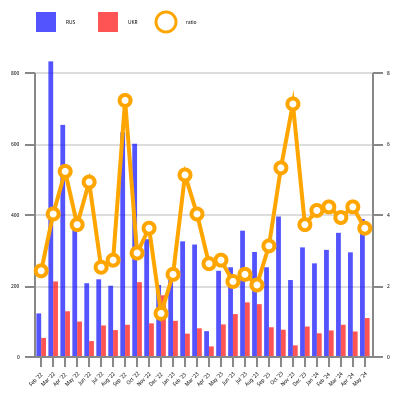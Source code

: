 {
	"$schema": "https://vega.github.io/schema/vega/v5.json",
	"autosize": {
		"type": "fit",
		"contains": "padding"
	},
	"background": null,
	"padding": 5,
	"style": "cell",
	"data": [
		{
			"name": "source_0",
			"values": "\"month\",\"ru\",\"ua\"\n\"2022-02\",\"120\",\"51\"\n\"2022-03\",\"830\",\"210\"\n\"2022-04\",\"651\",\"126\"\n\"2022-05\",\"362\",\"97\"\n\"2022-06\",\"205\",\"42\"\n\"2022-07\",\"216\",\"86\"\n\"2022-08\",\"198\",\"73\"\n\"2022-09\",\"630\",\"88\"\n\"2022-10\",\"598\",\"208\"\n\"2022-11\",\"329\",\"92\"\n\"2022-12\",\"200\",\"171\"\n\"2023-01\",\"231\",\"99\"\n\"2023-02\",\"323\",\"63\"\n\"2023-03\",\"314\",\"78\"\n\"2023-04\",\"70\",\"27\"\n\"2023-05\",\"240\",\"89\"\n\"2023-06\",\"250\",\"118\"\n\"2023-07\",\"353\",\"151\"\n\"2023-08\",\"293\",\"146\"\n\"2023-09\",\"250\",\"81\"\n\"2023-10\",\"393\",\"74\"\n\"2023-11\",\"214\",\"30\"\n\"2023-12\",\"306\",\"83\"\n\"2024-01\",\"261\",\"64\"\n\"2024-02\",\"299\",\"72\"\n\"2024-03\",\"347\",\"88\"\n\"2024-04\",\"292\",\"69\"\n\"2024-05\",\"386\",\"107\"",
			"format": {
				"type": "csv"
			}
		},
		{
			"name": "data_0",
			"source": "source_0",
			"transform": [
				{
					"type": "formula",
					"expr": "toDate(datum[\"month\"])",
					"as": "month"
				},
				{
					"type": "formula",
					"expr": "format(datum.ru/datum.ua, '.1f')",
					"as": "ratio"
				},
				{
					"type": "formula",
					"expr": "'RUS'",
					"as": "-RUS-"
				},
				{
					"type": "formula",
					"expr": "'UKR'",
					"as": "-UKR-"
				},
				{
					"type": "formula",
					"expr": "'ratio'",
					"as": "-RAT-"
				},
				{
					"field": "month",
					"type": "timeunit",
					"units": [
						"year",
						"month"
					],
					"as": [
						"yearmonth_month",
						"yearmonth_month_end"
					]
				}
			]
		},
		{
			"name": "data_1",
			"source": "data_0",
			"transform": [
				{
					"type": "aggregate",
					"groupby": [
						"yearmonth_month",
						"-RAT-",
						"ratio"
					],
					"ops": [
						"sum"
					],
					"fields": [
						"ratio"
					],
					"as": [
						"sum_ratio"
					]
				}
			]
		},
		{
			"name": "data_2",
			"source": "data_0",
			"transform": [
				{
					"type": "aggregate",
					"groupby": [
						"yearmonth_month",
						"-RUS-",
						"ru"
					],
					"ops": [
						"sum"
					],
					"fields": [
						"ru"
					],
					"as": [
						"sum_ru"
					]
				}
			]
		},
		{
			"name": "data_3",
			"source": "data_0",
			"transform": [
				{
					"type": "aggregate",
					"groupby": [
						"yearmonth_month",
						"-UKR-",
						"ua"
					],
					"ops": [
						"sum"
					],
					"fields": [
						"ua"
					],
					"as": [
						"sum_ua"
					]
				}
			]
		}
	],
	"signals": [
		{
			"name": "width",
			"init": "isFinite(containerSize()[0]) ? containerSize()[0] : 200",
			"on": [
				{
					"update": "isFinite(containerSize()[0]) ? containerSize()[0] : 200",
					"events": "window:resize"
				}
			]
		},
		{
			"name": "height",
			"init": "isFinite(containerSize()[1]) ? containerSize()[1] : 200",
			"on": [
				{
					"update": "isFinite(containerSize()[1]) ? containerSize()[1] : 200",
					"events": "window:resize"
				}
			]
		},
		{
			"name": "fontSize",
			"update": "width/70"
		}
	],
	"marks": [
		{
			"name": "layer_0_layer_0_marks",
			"type": "rect",
			"style": [
				"bar"
			],
			"from": {
				"data": "data_2"
			},
			"encode": {
				"update": {
					"fill": {
						"scale": "color",
						"field": "-RUS-"
					},
					"tooltip": {
						"signal": "isValid(datum[\"ru\"]) ? datum[\"ru\"] : \"\"+datum[\"ru\"]"
					},
					"ariaRoleDescription": {
						"value": "bar"
					},
					"description": {
						"signal": "\"month (year-month): \" + (timeFormat(datum[\"yearmonth_month\"], '%b `%y')) + \"; Sum of ru: \" + (format(datum[\"sum_ru\"], \"\")) + \"; -RUS-: \" + (isValid(datum[\"-RUS-\"]) ? datum[\"-RUS-\"] : \"\"+datum[\"-RUS-\"]) + \"; ru: \" + (isValid(datum[\"ru\"]) ? datum[\"ru\"] : \"\"+datum[\"ru\"])"
					},
					"x": {
						"scale": "x",
						"field": "yearmonth_month",
						"offset": {
							"scale": "xOffset",
							"field": "-RUS-"
						}
					},
					"width": {
						"signal": "max(0.25, bandwidth('xOffset'))"
					},
					"y": [
						{
							"test": "!isValid(datum[\"sum_ru\"]) || !isFinite(+datum[\"sum_ru\"])",
							"field": {
								"group": "height"
							}
						},
						{
							"scale": "layer_0_y",
							"field": "sum_ru"
						}
					],
					"y2": {
						"scale": "layer_0_y",
						"value": 0
					}
				}
			}
		},
		{
			"name": "layer_0_layer_1_marks",
			"type": "rect",
			"style": [
				"bar"
			],
			"from": {
				"data": "data_3"
			},
			"encode": {
				"update": {
					"fill": {
						"scale": "color",
						"field": "-UKR-"
					},
					"tooltip": {
						"signal": "isValid(datum[\"ua\"]) ? datum[\"ua\"] : \"\"+datum[\"ua\"]"
					},
					"ariaRoleDescription": {
						"value": "bar"
					},
					"description": {
						"signal": "\"month (year-month): \" + (timeFormat(datum[\"yearmonth_month\"], '%b `%y')) + \"; Sum of ua: \" + (format(datum[\"sum_ua\"], \"\")) + \"; -UKR-: \" + (isValid(datum[\"-UKR-\"]) ? datum[\"-UKR-\"] : \"\"+datum[\"-UKR-\"]) + \"; ua: \" + (isValid(datum[\"ua\"]) ? datum[\"ua\"] : \"\"+datum[\"ua\"])"
					},
					"x": {
						"scale": "x",
						"field": "yearmonth_month",
						"offset": {
							"scale": "xOffset",
							"field": "-UKR-"
						}
					},
					"width": {
						"signal": "max(0.25, bandwidth('xOffset'))"
					},
					"y": [
						{
							"test": "!isValid(datum[\"sum_ua\"]) || !isFinite(+datum[\"sum_ua\"])",
							"field": {
								"group": "height"
							}
						},
						{
							"scale": "layer_0_y",
							"field": "sum_ua"
						}
					],
					"y2": {
						"scale": "layer_0_y",
						"value": 0
					}
				}
			}
		},
		{
			"name": "layer_1_layer_0_pathgroup",
			"type": "group",
			"from": {
				"facet": {
					"name": "faceted_path_layer_1_layer_0_main",
					"data": "data_1",
					"groupby": [
						"-RAT-"
					]
				}
			},
			"encode": {
				"update": {
					"width": {
						"field": {
							"group": "width"
						}
					},
					"height": {
						"field": {
							"group": "height"
						}
					}
				}
			},
			"marks": [
				{
					"name": "layer_1_layer_0_marks",
					"type": "line",
					"style": [
						"line"
					],
					"sort": {
						"field": "datum[\"yearmonth_month\"]"
					},
					"from": {
						"data": "faceted_path_layer_1_layer_0_main"
					},
					"encode": {
						"update": {
							"stroke": {
								"scale": "stroke",
								"field": "-RAT-"
							},
							"tooltip": {
								"signal": "isValid(datum[\"ratio\"]) ? datum[\"ratio\"] : \"\"+datum[\"ratio\"]"
							},
							"description": {
								"signal": "\"month (year-month): \" + (timeFormat(datum[\"yearmonth_month\"], '%b `%y')) + \"; Sum of ratio: \" + (format(datum[\"sum_ratio\"], \"\")) + \"; -RAT-: \" + (isValid(datum[\"-RAT-\"]) ? datum[\"-RAT-\"] : \"\"+datum[\"-RAT-\"]) + \"; ratio: \" + (isValid(datum[\"ratio\"]) ? datum[\"ratio\"] : \"\"+datum[\"ratio\"])"
							},
							"x": {
								"scale": "x",
								"field": "yearmonth_month",
								"band": 0.5
							},
							"y": [
								{
									"test": "!isValid(datum[\"sum_ratio\"]) || !isFinite(+datum[\"sum_ratio\"])",
									"field": {
										"group": "height"
									}
								},
								{
									"scale": "layer_1_y",
									"field": "sum_ratio"
								}
							]
						}
					}
				}
			]
		},
		{
			"name": "layer_1_layer_1_marks",
			"type": "symbol",
			"style": [
				"point"
			],
			"from": {
				"data": "data_1"
			},
			"encode": {
				"update": {
					"opacity": {
						"value": 1
					},
					"fill": {
						"value": "white"
					},
					"stroke": {
						"scale": "stroke",
						"field": "-RAT-"
					},
					"tooltip": {
						"signal": "isValid(datum[\"ratio\"]) ? datum[\"ratio\"] : \"\"+datum[\"ratio\"]"
					},
					"ariaRoleDescription": {
						"value": "point"
					},
					"description": {
						"signal": "\"month (year-month): \" + (timeFormat(datum[\"yearmonth_month\"], '%b `%y')) + \"; Sum of ratio: \" + (format(datum[\"sum_ratio\"], \"\")) + \"; -RAT-: \" + (isValid(datum[\"-RAT-\"]) ? datum[\"-RAT-\"] : \"\"+datum[\"-RAT-\"]) + \"; ratio: \" + (isValid(datum[\"ratio\"]) ? datum[\"ratio\"] : \"\"+datum[\"ratio\"])"
					},
					"x": {
						"scale": "x",
						"field": "yearmonth_month",
						"band": 0.5
					},
					"y": [
						{
							"test": "!isValid(datum[\"sum_ratio\"]) || !isFinite(+datum[\"sum_ratio\"])",
							"field": {
								"group": "height"
							}
						},
						{
							"scale": "layer_1_y",
							"field": "sum_ratio"
						}
					]
				}
			}
		}
	],
	"scales": [
		{
			"name": "x",
			"type": "band",
			"domain": {
				"fields": [
					{
						"data": "data_2",
						"field": "yearmonth_month"
					},
					{
						"data": "data_3",
						"field": "yearmonth_month"
					},
					{
						"data": "data_1",
						"field": "yearmonth_month"
					}
				],
				"sort": true
			},
			"range": [
				0,
				{
					"signal": "width"
				}
			],
			"paddingInner": 0.2,
			"paddingOuter": 0.2
		},
		{
			"name": "xOffset",
			"type": "band",
			"domain": {
				"fields": [
					{
						"data": "data_2",
						"field": "-RUS-"
					},
					{
						"data": "data_3",
						"field": "-UKR-"
					}
				],
				"sort": true
			},
			"range": [
				0,
				{
					"signal": "bandwidth('x')"
				}
			]
		},
		{
			"name": "color",
			"type": "ordinal",
			"domain": {
				"fields": [
					{
						"data": "data_2",
						"field": "-RUS-"
					},
					{
						"data": "data_3",
						"field": "-UKR-"
					}
				],
				"sort": true
			},
			"range": [
				"#0000ffaa",
				"#ff0000aa"
			]
		},
		{
			"name": "stroke",
			"type": "ordinal",
			"domain": {
				"data": "data_1",
				"field": "-RAT-",
				"sort": true
			},
			"range": [
				"orange"
			]
		},
		{
			"name": "layer_0_y",
			"type": "linear",
			"domain": [
				0,
				800
			],
			"range": [
				{
					"signal": "height"
				},
				0
			],
			"nice": true,
			"zero": true
		},
		{
			"name": "layer_1_y",
			"type": "linear",
			"domain": [
				0,
				8
			],
			"range": [
				{
					"signal": "height"
				},
				0
			],
			"zero": true
		}
	],
	"axes": [
		{
			"scale": "layer_0_y",
			"orient": "left",
			"gridScale": "x",
			"grid": true,
			"tickCount": {
				"signal": "ceil(height/40)"
			},
			"domain": false,
			"labels": false,
			"aria": false,
			"maxExtent": 0,
			"minExtent": 0,
			"ticks": false,
			"zindex": 0
		},
		{
			"scale": "x",
			"orient": "bottom",
			"grid": false,
			"format": "%b `%y",
			"labelAngle": 315,
			"labelOverlap": false,
			"formatType": "time",
			"labelAlign": "right",
			"labelBaseline": "top",
			"tickMinStep": {
				"signal": "datetime(2001, 1, 1, 0, 0, 0, 0) - datetime(2001, 0, 1, 0, 0, 0, 0)"
			},
			"encode": {
				"labels": {
					"update": {
						"fontSize": {
							"signal": "fontSize"
						}
					}
				}
			},
			"zindex": 0
		},
		{
			"scale": "layer_0_y",
			"orient": "left",
			"grid": false,
			"labelOverlap": true,
			"tickCount": {
				"signal": "ceil(height/40)"
			},
			"encode": {
				"labels": {
					"update": {
						"fontSize": {
							"signal": "fontSize"
						}
					}
				}
			},
			"zindex": 0
		},
		{
			"scale": "layer_1_y",
			"orient": "right",
			"grid": false,
			"labelOverlap": true,
			"tickCount": {
				"signal": "ceil(height/40)"
			},
			"encode": {
				"labels": {
					"update": {
						"fontSize": {
							"signal": "fontSize"
						}
					}
				}
			},
			"zindex": 0
		}
	],
	"legends": [
		{
			"fill": "color",
			"direction": "horizontal",
			"symbolType": "square"
		},
		{
			"stroke": "stroke",
			"direction": "horizontal",
			"symbolType": "circle",
			"encode": {
				"symbols": {
					"update": {
						"fill": {
							"value": "white"
						},
						"opacity": {
							"value": 1
						}
					}
				}
			}
		}
	],
	"config": {
		"legend": {
			"orient": "top",
			"labelFontSize": {
				"signal": "fontSize"
			}
		}
	}
}